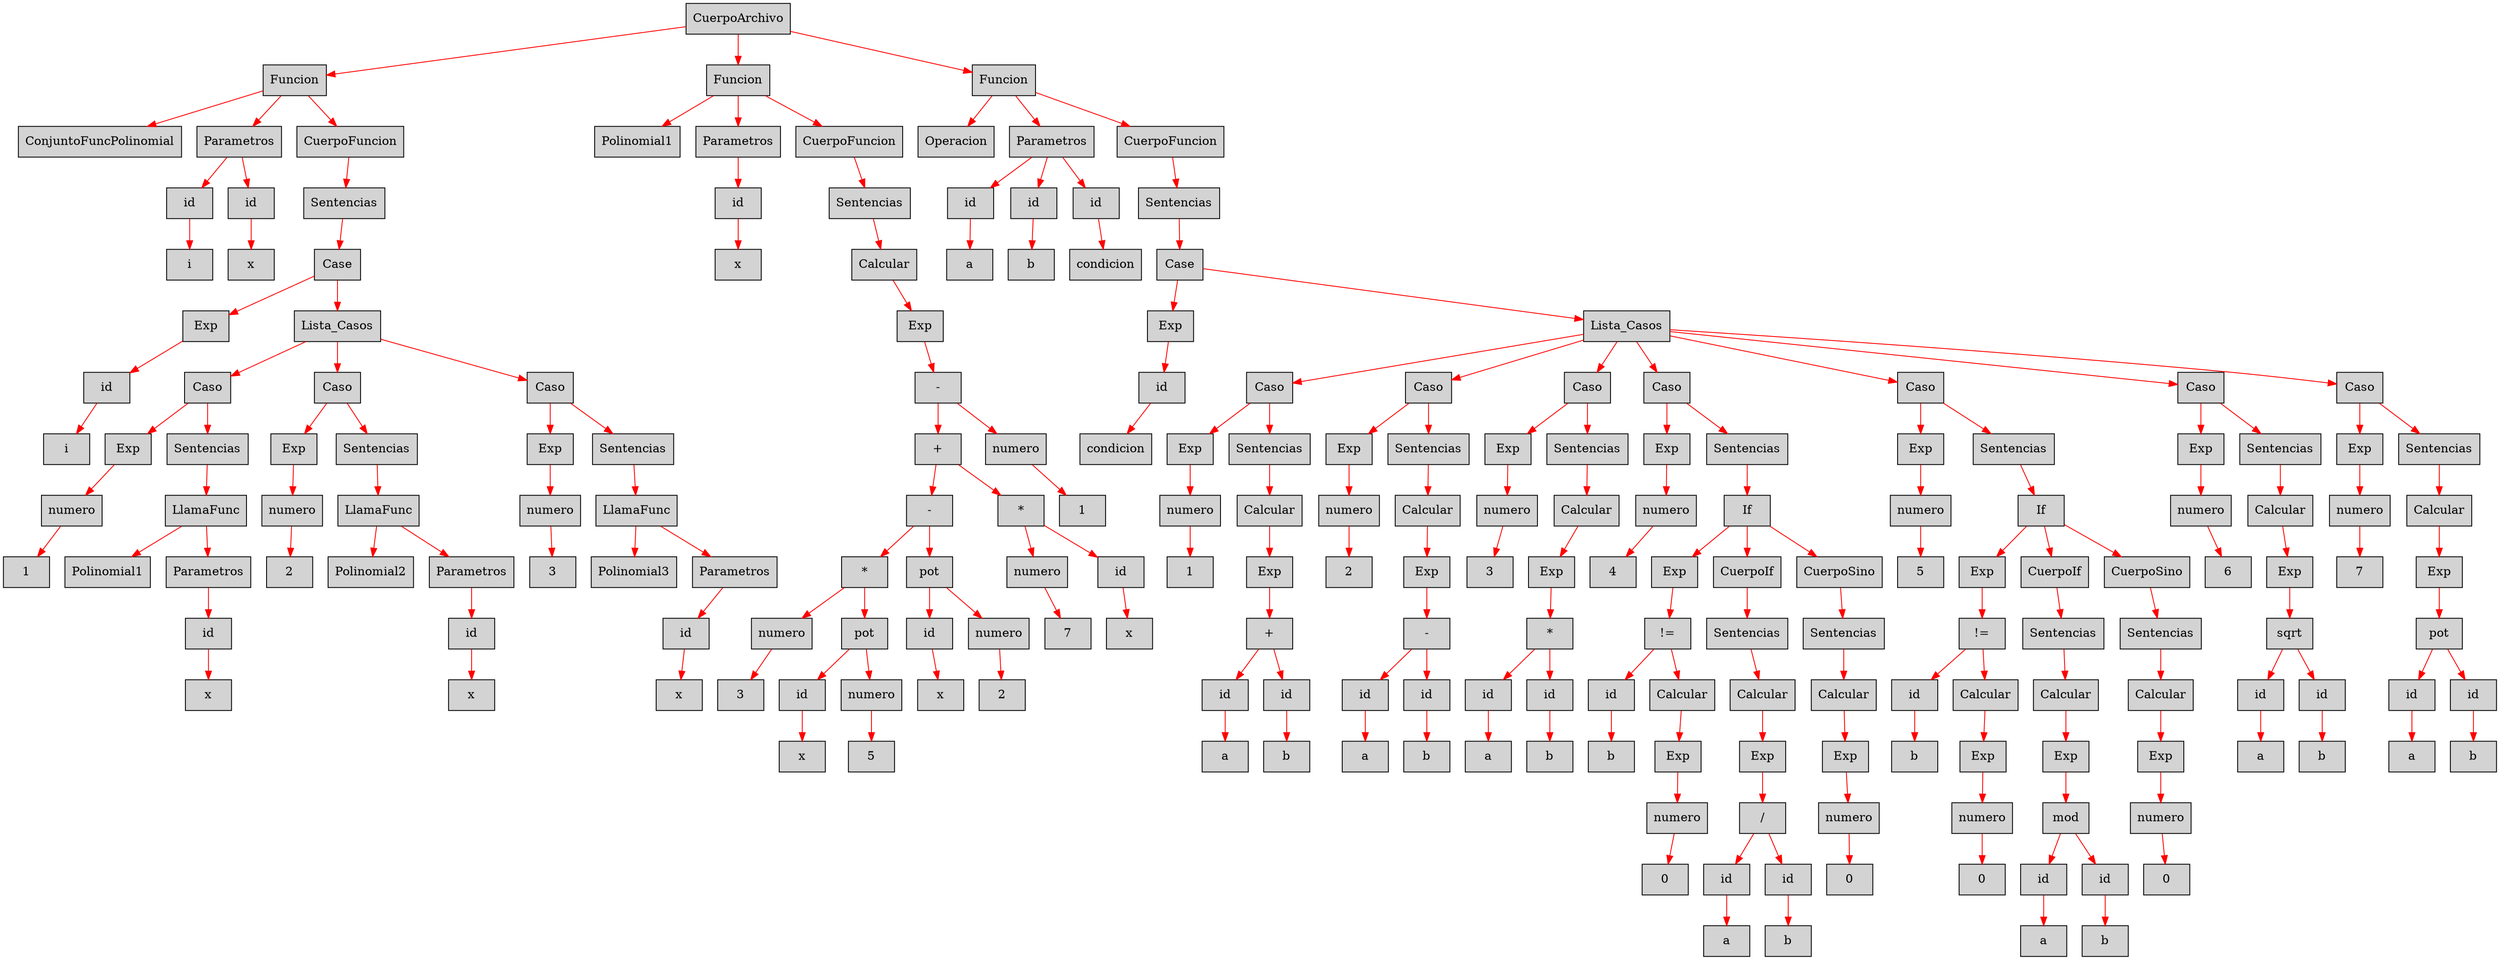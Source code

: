 digraph G {node[shape=box, style=filled]; edge[color=red]
node1662537256[label="CuerpoArchivo"];
 node1662537256->node1217404850;node1217404850[label="Funcion"];
 node1217404850->node1105477954;node1105477954[label="ConjuntoFuncPolinomial"];
 node1217404850->node833527669;node833527669[label="Parametros"];
 node833527669->node283569766;node283569766[label="id"];
 node283569766->node1480793671;node1480793671[label="i"];
 node833527669->node995011164;node995011164[label="id"];
 node995011164->node2128535415;node2128535415[label="x"];
 node1217404850->node1508678420;node1508678420[label="CuerpoFuncion"];
 node1508678420->node421336904;node421336904[label="Sentencias"];
 node421336904->node1473204861;node1473204861[label="Case"];
 node1473204861->node1600264852;node1600264852[label="Exp"];
 node1600264852->node1659571799;node1659571799[label="id"];
 node1659571799->node322826773;node322826773[label="i"];
 node1473204861->node1045173941;node1045173941[label="Lista_Casos"];
 node1045173941->node1899306322;node1899306322[label="Caso"];
 node1899306322->node1268133013;node1268133013[label="Exp"];
 node1268133013->node935838376;node935838376[label="numero"];
 node935838376->node1767932763;node1767932763[label="1"];
 node1899306322->node820436136;node820436136[label="Sentencias"];
 node820436136->node1248767141;node1248767141[label="LlamaFunc"];
 node1248767141->node1135998402;node1135998402[label="Polinomial1"];
 node1248767141->node782425268;node782425268[label="Parametros"];
 node782425268->node682051156;node682051156[label="id"];
 node682051156->node395562081;node395562081[label="x"];
 node1045173941->node2070163636;node2070163636[label="Caso"];
 node2070163636->node1125848080;node1125848080[label="Exp"];
 node1125848080->node1369210817;node1369210817[label="numero"];
 node1369210817->node1491423575;node1491423575[label="2"];
 node2070163636->node48114543;node48114543[label="Sentencias"];
 node48114543->node427693232;node427693232[label="LlamaFunc"];
 node427693232->node724439593;node724439593[label="Polinomial2"];
 node427693232->node1496547826;node1496547826[label="Parametros"];
 node1496547826->node717573352;node717573352[label="id"];
 node717573352->node1131878036;node1131878036[label="x"];
 node1045173941->node403958665;node403958665[label="Caso"];
 node403958665->node1567278440;node1567278440[label="Exp"];
 node1567278440->node1565024289;node1565024289[label="numero"];
 node1565024289->node653266602;node653266602[label="3"];
 node403958665->node557381214;node557381214[label="Sentencias"];
 node557381214->node712128148;node712128148[label="LlamaFunc"];
 node712128148->node883233427;node883233427[label="Polinomial3"];
 node712128148->node302440435;node302440435[label="Parametros"];
 node302440435->node1953120747;node1953120747[label="id"];
 node1953120747->node1326915428;node1326915428[label="x"];
 node1662537256->node1404747167;node1404747167[label="Funcion"];
 node1404747167->node2011629916;node2011629916[label="Polinomial1"];
 node1404747167->node1369729874;node1369729874[label="Parametros"];
 node1369729874->node641704509;node641704509[label="id"];
 node641704509->node552576288;node552576288[label="x"];
 node1404747167->node1871570312;node1871570312[label="CuerpoFuncion"];
 node1871570312->node495058384;node495058384[label="Sentencias"];
 node495058384->node1190435351;node1190435351[label="Calcular"];
 node1190435351->node460321100;node460321100[label="Exp"];
 node460321100->node458159628;node458159628[label="-"];
 node458159628->node154400712;node154400712[label="+"];
 node154400712->node1811275995;node1811275995[label="-"];
 node1811275995->node259299704;node259299704[label="*"];
 node259299704->node1667690508;node1667690508[label="numero"];
 node1667690508->node1979569695;node1979569695[label="3"];
 node259299704->node835322691;node835322691[label="pot"];
 node835322691->node450814811;node450814811[label="id"];
 node450814811->node1324123804;node1324123804[label="x"];
 node835322691->node1438313584;node1438313584[label="numero"];
 node1438313584->node873147807;node873147807[label="5"];
 node1811275995->node1503843454;node1503843454[label="pot"];
 node1503843454->node1934647728;node1934647728[label="id"];
 node1934647728->node1896602310;node1896602310[label="x"];
 node1503843454->node469857965;node469857965[label="numero"];
 node469857965->node1397702775;node1397702775[label="2"];
 node154400712->node602072655;node602072655[label="*"];
 node602072655->node210818335;node210818335[label="numero"];
 node210818335->node464743998;node464743998[label="7"];
 node602072655->node844552647;node844552647[label="id"];
 node844552647->node112361820;node112361820[label="x"];
 node458159628->node209749176;node209749176[label="numero"];
 node209749176->node214092168;node214092168[label="1"];
 node1662537256->node140423478;node140423478[label="Funcion"];
 node140423478->node452225280;node452225280[label="Operacion"];
 node140423478->node316246946;node316246946[label="Parametros"];
 node316246946->node139304696;node139304696[label="id"];
 node139304696->node1969707462;node1969707462[label="a"];
 node316246946->node1281524227;node1281524227[label="id"];
 node1281524227->node314082486;node314082486[label="b"];
 node316246946->node1994814023;node1994814023[label="id"];
 node1994814023->node956349492;node956349492[label="condicion"];
 node140423478->node1638552461;node1638552461[label="CuerpoFuncion"];
 node1638552461->node929162810;node929162810[label="Sentencias"];
 node929162810->node1917898459;node1917898459[label="Case"];
 node1917898459->node1317875129;node1317875129[label="Exp"];
 node1317875129->node2097691102;node2097691102[label="id"];
 node2097691102->node1172328563;node1172328563[label="condicion"];
 node1917898459->node833779714;node833779714[label="Lista_Casos"];
 node833779714->node385182568;node385182568[label="Caso"];
 node385182568->node705652385;node705652385[label="Exp"];
 node705652385->node1839974491;node1839974491[label="numero"];
 node1839974491->node1341902724;node1341902724[label="1"];
 node385182568->node1927828280;node1927828280[label="Sentencias"];
 node1927828280->node595790250;node595790250[label="Calcular"];
 node595790250->node282719377;node282719377[label="Exp"];
 node282719377->node21991137;node21991137[label="+"];
 node21991137->node823032931;node823032931[label="id"];
 node823032931->node184286641;node184286641[label="a"];
 node21991137->node1440345347;node1440345347[label="id"];
 node1440345347->node672942559;node672942559[label="b"];
 node833779714->node1781777883;node1781777883[label="Caso"];
 node1781777883->node1064352601;node1064352601[label="Exp"];
 node1064352601->node635168833;node635168833[label="numero"];
 node635168833->node1866669972;node1866669972[label="2"];
 node1781777883->node455742138;node455742138[label="Sentencias"];
 node455742138->node565889269;node565889269[label="Calcular"];
 node565889269->node1532605795;node1532605795[label="Exp"];
 node1532605795->node747748899;node747748899[label="-"];
 node747748899->node1734723273;node1734723273[label="id"];
 node1734723273->node275732400;node275732400[label="a"];
 node747748899->node101390963;node101390963[label="id"];
 node101390963->node667606071;node667606071[label="b"];
 node833779714->node1859130761;node1859130761[label="Caso"];
 node1859130761->node82316596;node82316596[label="Exp"];
 node82316596->node1517180760;node1517180760[label="numero"];
 node1517180760->node733221702;node733221702[label="3"];
 node1859130761->node1168517092;node1168517092[label="Sentencias"];
 node1168517092->node23270345;node23270345[label="Calcular"];
 node23270345->node698302506;node698302506[label="Exp"];
 node698302506->node582637692;node582637692[label="*"];
 node582637692->node1456984776;node1456984776[label="id"];
 node1456984776->node1337163392;node1337163392[label="a"];
 node582637692->node478079308;node478079308[label="id"];
 node478079308->node1819753223;node1819753223[label="b"];
 node833779714->node81720787;node81720787[label="Caso"];
 node81720787->node1355664566;node1355664566[label="Exp"];
 node1355664566->node999455594;node999455594[label="numero"];
 node999455594->node1852362780;node1852362780[label="4"];
 node81720787->node501989487;node501989487[label="Sentencias"];
 node501989487->node595396376;node595396376[label="If"];
 node595396376->node194801974;node194801974[label="Exp"];
 node194801974->node593274985;node593274985[label="!="];
 node593274985->node1618476245;node1618476245[label="id"];
 node1618476245->node729375236;node729375236[label="b"];
 node593274985->node1132766108;node1132766108[label="Calcular"];
 node1132766108->node90002533;node90002533[label="Exp"];
 node90002533->node1519616335;node1519616335[label="numero"];
 node1519616335->node983216475;node983216475[label="0"];
 node595396376->node1550089687;node1550089687[label="CuerpoIf"];
 node1550089687->node871752770;node871752770[label="Sentencias"];
 node871752770->node1965724298;node1965724298[label="Calcular"];
 node1965724298->node441840925;node441840925[label="Exp"];
 node441840925->node1696639301;node1696639301[label="/"];
 node1696639301->node2045478487;node2045478487[label="id"];
 node2045478487->node1492448546;node1492448546[label="a"];
 node1696639301->node1832652348;node1832652348[label="id"];
 node1832652348->node221706335;node221706335[label="b"];
 node595396376->node684330640;node684330640[label="CuerpoSino"];
 node684330640->node1474863950;node1474863950[label="Sentencias"];
 node1474863950->node1520966241;node1520966241[label="Calcular"];
 node1520966241->node1617360235;node1617360235[label="Exp"];
 node1617360235->node404806009;node404806009[label="numero"];
 node404806009->node172030944;node172030944[label="0"];
 node833779714->node279020507;node279020507[label="Caso"];
 node279020507->node1203495177;node1203495177[label="Exp"];
 node1203495177->node1498284950;node1498284950[label="numero"];
 node1498284950->node1415347364;node1415347364[label="5"];
 node279020507->node1224708783;node1224708783[label="Sentencias"];
 node1224708783->node1347715344;node1347715344[label="If"];
 node1347715344->node2041539135;node2041539135[label="Exp"];
 node2041539135->node1319211250;node1319211250[label="!="];
 node1319211250->node2055149923;node2055149923[label="id"];
 node2055149923->node248994621;node248994621[label="b"];
 node1319211250->node212547146;node212547146[label="Calcular"];
 node212547146->node1322189101;node1322189101[label="Exp"];
 node1322189101->node1283042710;node1283042710[label="numero"];
 node1283042710->node2026047895;node2026047895[label="0"];
 node1347715344->node755988899;node755988899[label="CuerpoIf"];
 node755988899->node461357894;node461357894[label="Sentencias"];
 node461357894->node443271330;node443271330[label="Calcular"];
 node443271330->node2055534025;node2055534025[label="Exp"];
 node2055534025->node747657563;node747657563[label="mod"];
 node747657563->node1225841276;node1225841276[label="id"];
 node1225841276->node226108708;node226108708[label="a"];
 node747657563->node1343075327;node1343075327[label="id"];
 node1343075327->node2121884196;node2121884196[label="b"];
 node1347715344->node829789357;node829789357[label="CuerpoSino"];
 node829789357->node1845154978;node1845154978[label="Sentencias"];
 node1845154978->node1347748009;node1347748009[label="Calcular"];
 node1347748009->node1703420101;node1703420101[label="Exp"];
 node1703420101->node2017792037;node2017792037[label="numero"];
 node2017792037->node1134662731;node1134662731[label="0"];
 node833779714->node990479582;node990479582[label="Caso"];
 node990479582->node522392946;node522392946[label="Exp"];
 node522392946->node1329064587;node1329064587[label="numero"];
 node1329064587->node8076522;node8076522[label="6"];
 node990479582->node2007201615;node2007201615[label="Sentencias"];
 node2007201615->node1881961548;node1881961548[label="Calcular"];
 node1881961548->node4172656;node4172656[label="Exp"];
 node4172656->node1509579761;node1509579761[label="sqrt"];
 node1509579761->node898582158;node898582158[label="id"];
 node898582158->node638769767;node638769767[label="a"];
 node1509579761->node1535873534;node1535873534[label="id"];
 node1535873534->node1344634029;node1344634029[label="b"];
 node833779714->node533854993;node533854993[label="Caso"];
 node533854993->node799071086;node799071086[label="Exp"];
 node799071086->node673426181;node673426181[label="numero"];
 node673426181->node1402501816;node1402501816[label="7"];
 node533854993->node1124141737;node1124141737[label="Sentencias"];
 node1124141737->node1792262668;node1792262668[label="Calcular"];
 node1792262668->node1604138960;node1604138960[label="Exp"];
 node1604138960->node1329646369;node1329646369[label="pot"];
 node1329646369->node81773602;node81773602[label="id"];
 node81773602->node1894294807;node1894294807[label="a"];
 node1329646369->node1182609261;node1182609261[label="id"];
 node1182609261->node263060800;node263060800[label="b"];

}
